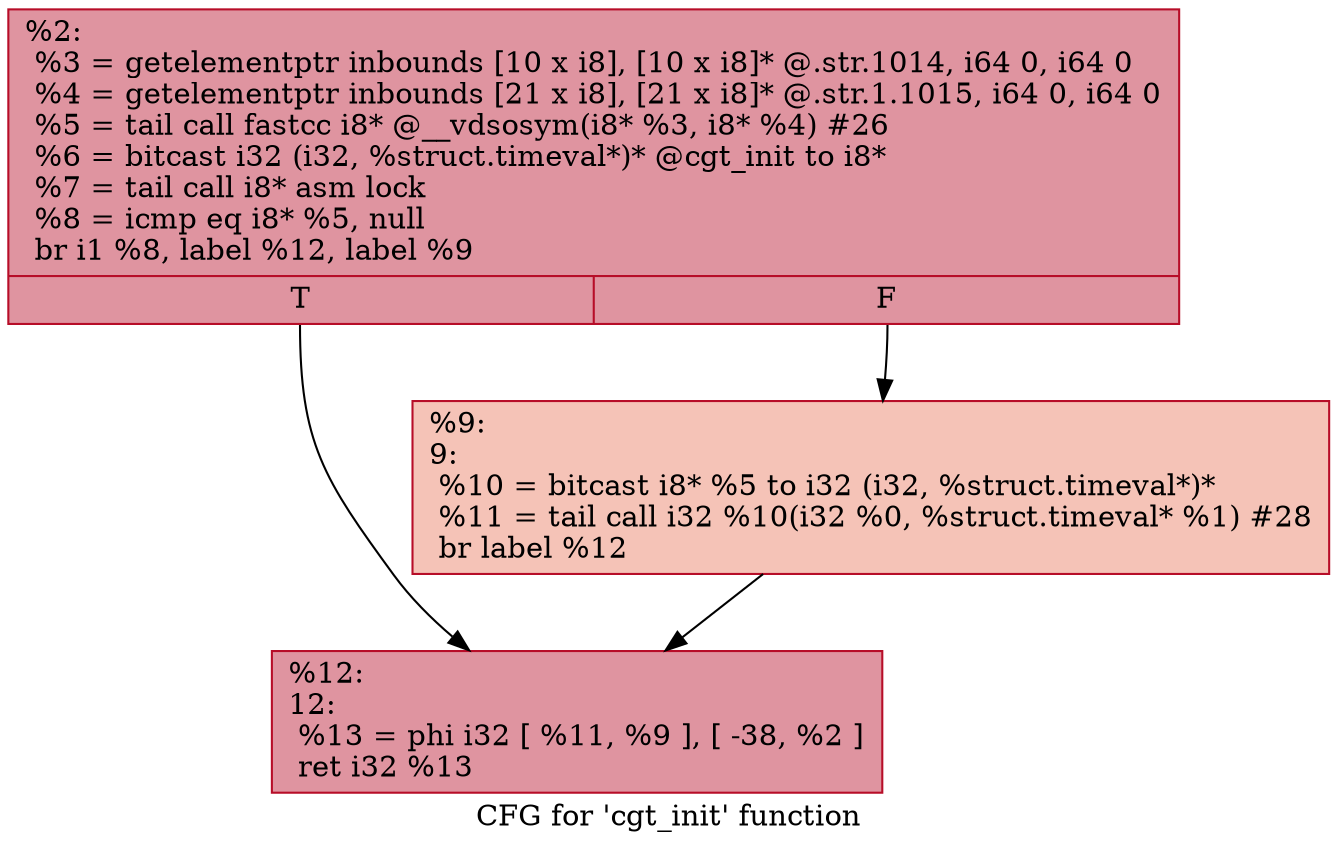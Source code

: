 digraph "CFG for 'cgt_init' function" {
	label="CFG for 'cgt_init' function";

	Node0x2440350 [shape=record,color="#b70d28ff", style=filled, fillcolor="#b70d2870",label="{%2:\l  %3 = getelementptr inbounds [10 x i8], [10 x i8]* @.str.1014, i64 0, i64 0\l  %4 = getelementptr inbounds [21 x i8], [21 x i8]* @.str.1.1015, i64 0, i64 0\l  %5 = tail call fastcc i8* @__vdsosym(i8* %3, i8* %4) #26\l  %6 = bitcast i32 (i32, %struct.timeval*)* @cgt_init to i8*\l  %7 = tail call i8* asm lock \l  %8 = icmp eq i8* %5, null\l  br i1 %8, label %12, label %9\l|{<s0>T|<s1>F}}"];
	Node0x2440350:s0 -> Node0x24403f0;
	Node0x2440350:s1 -> Node0x24403a0;
	Node0x24403a0 [shape=record,color="#b70d28ff", style=filled, fillcolor="#e8765c70",label="{%9:\l9:                                                \l  %10 = bitcast i8* %5 to i32 (i32, %struct.timeval*)*\l  %11 = tail call i32 %10(i32 %0, %struct.timeval* %1) #28\l  br label %12\l}"];
	Node0x24403a0 -> Node0x24403f0;
	Node0x24403f0 [shape=record,color="#b70d28ff", style=filled, fillcolor="#b70d2870",label="{%12:\l12:                                               \l  %13 = phi i32 [ %11, %9 ], [ -38, %2 ]\l  ret i32 %13\l}"];
}
